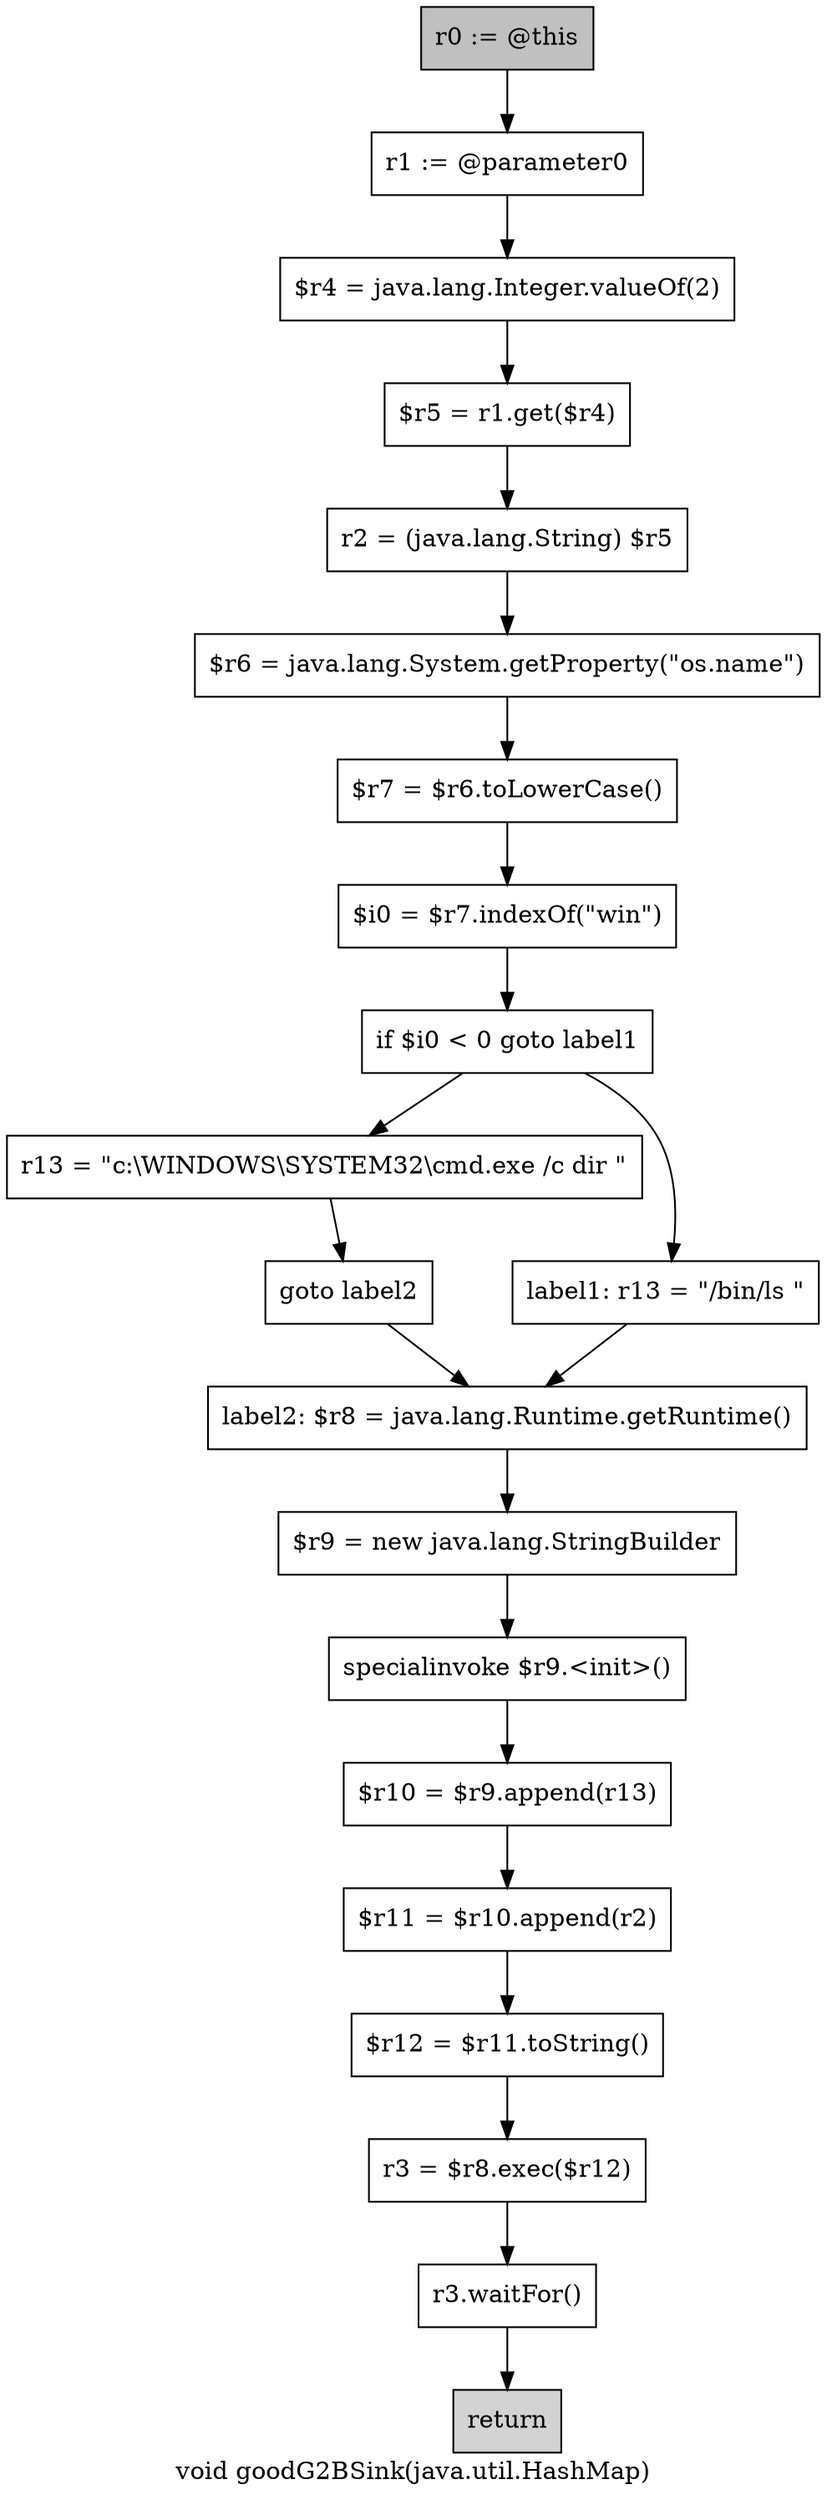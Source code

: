 digraph "void goodG2BSink(java.util.HashMap)" {
    label="void goodG2BSink(java.util.HashMap)";
    node [shape=box];
    "0" [style=filled,fillcolor=gray,label="r0 := @this",];
    "1" [label="r1 := @parameter0",];
    "0"->"1";
    "2" [label="$r4 = java.lang.Integer.valueOf(2)",];
    "1"->"2";
    "3" [label="$r5 = r1.get($r4)",];
    "2"->"3";
    "4" [label="r2 = (java.lang.String) $r5",];
    "3"->"4";
    "5" [label="$r6 = java.lang.System.getProperty(\"os.name\")",];
    "4"->"5";
    "6" [label="$r7 = $r6.toLowerCase()",];
    "5"->"6";
    "7" [label="$i0 = $r7.indexOf(\"win\")",];
    "6"->"7";
    "8" [label="if $i0 < 0 goto label1",];
    "7"->"8";
    "9" [label="r13 = \"c:\\WINDOWS\\SYSTEM32\\cmd.exe /c dir \"",];
    "8"->"9";
    "11" [label="label1: r13 = \"/bin/ls \"",];
    "8"->"11";
    "10" [label="goto label2",];
    "9"->"10";
    "12" [label="label2: $r8 = java.lang.Runtime.getRuntime()",];
    "10"->"12";
    "11"->"12";
    "13" [label="$r9 = new java.lang.StringBuilder",];
    "12"->"13";
    "14" [label="specialinvoke $r9.<init>()",];
    "13"->"14";
    "15" [label="$r10 = $r9.append(r13)",];
    "14"->"15";
    "16" [label="$r11 = $r10.append(r2)",];
    "15"->"16";
    "17" [label="$r12 = $r11.toString()",];
    "16"->"17";
    "18" [label="r3 = $r8.exec($r12)",];
    "17"->"18";
    "19" [label="r3.waitFor()",];
    "18"->"19";
    "20" [style=filled,fillcolor=lightgray,label="return",];
    "19"->"20";
}

